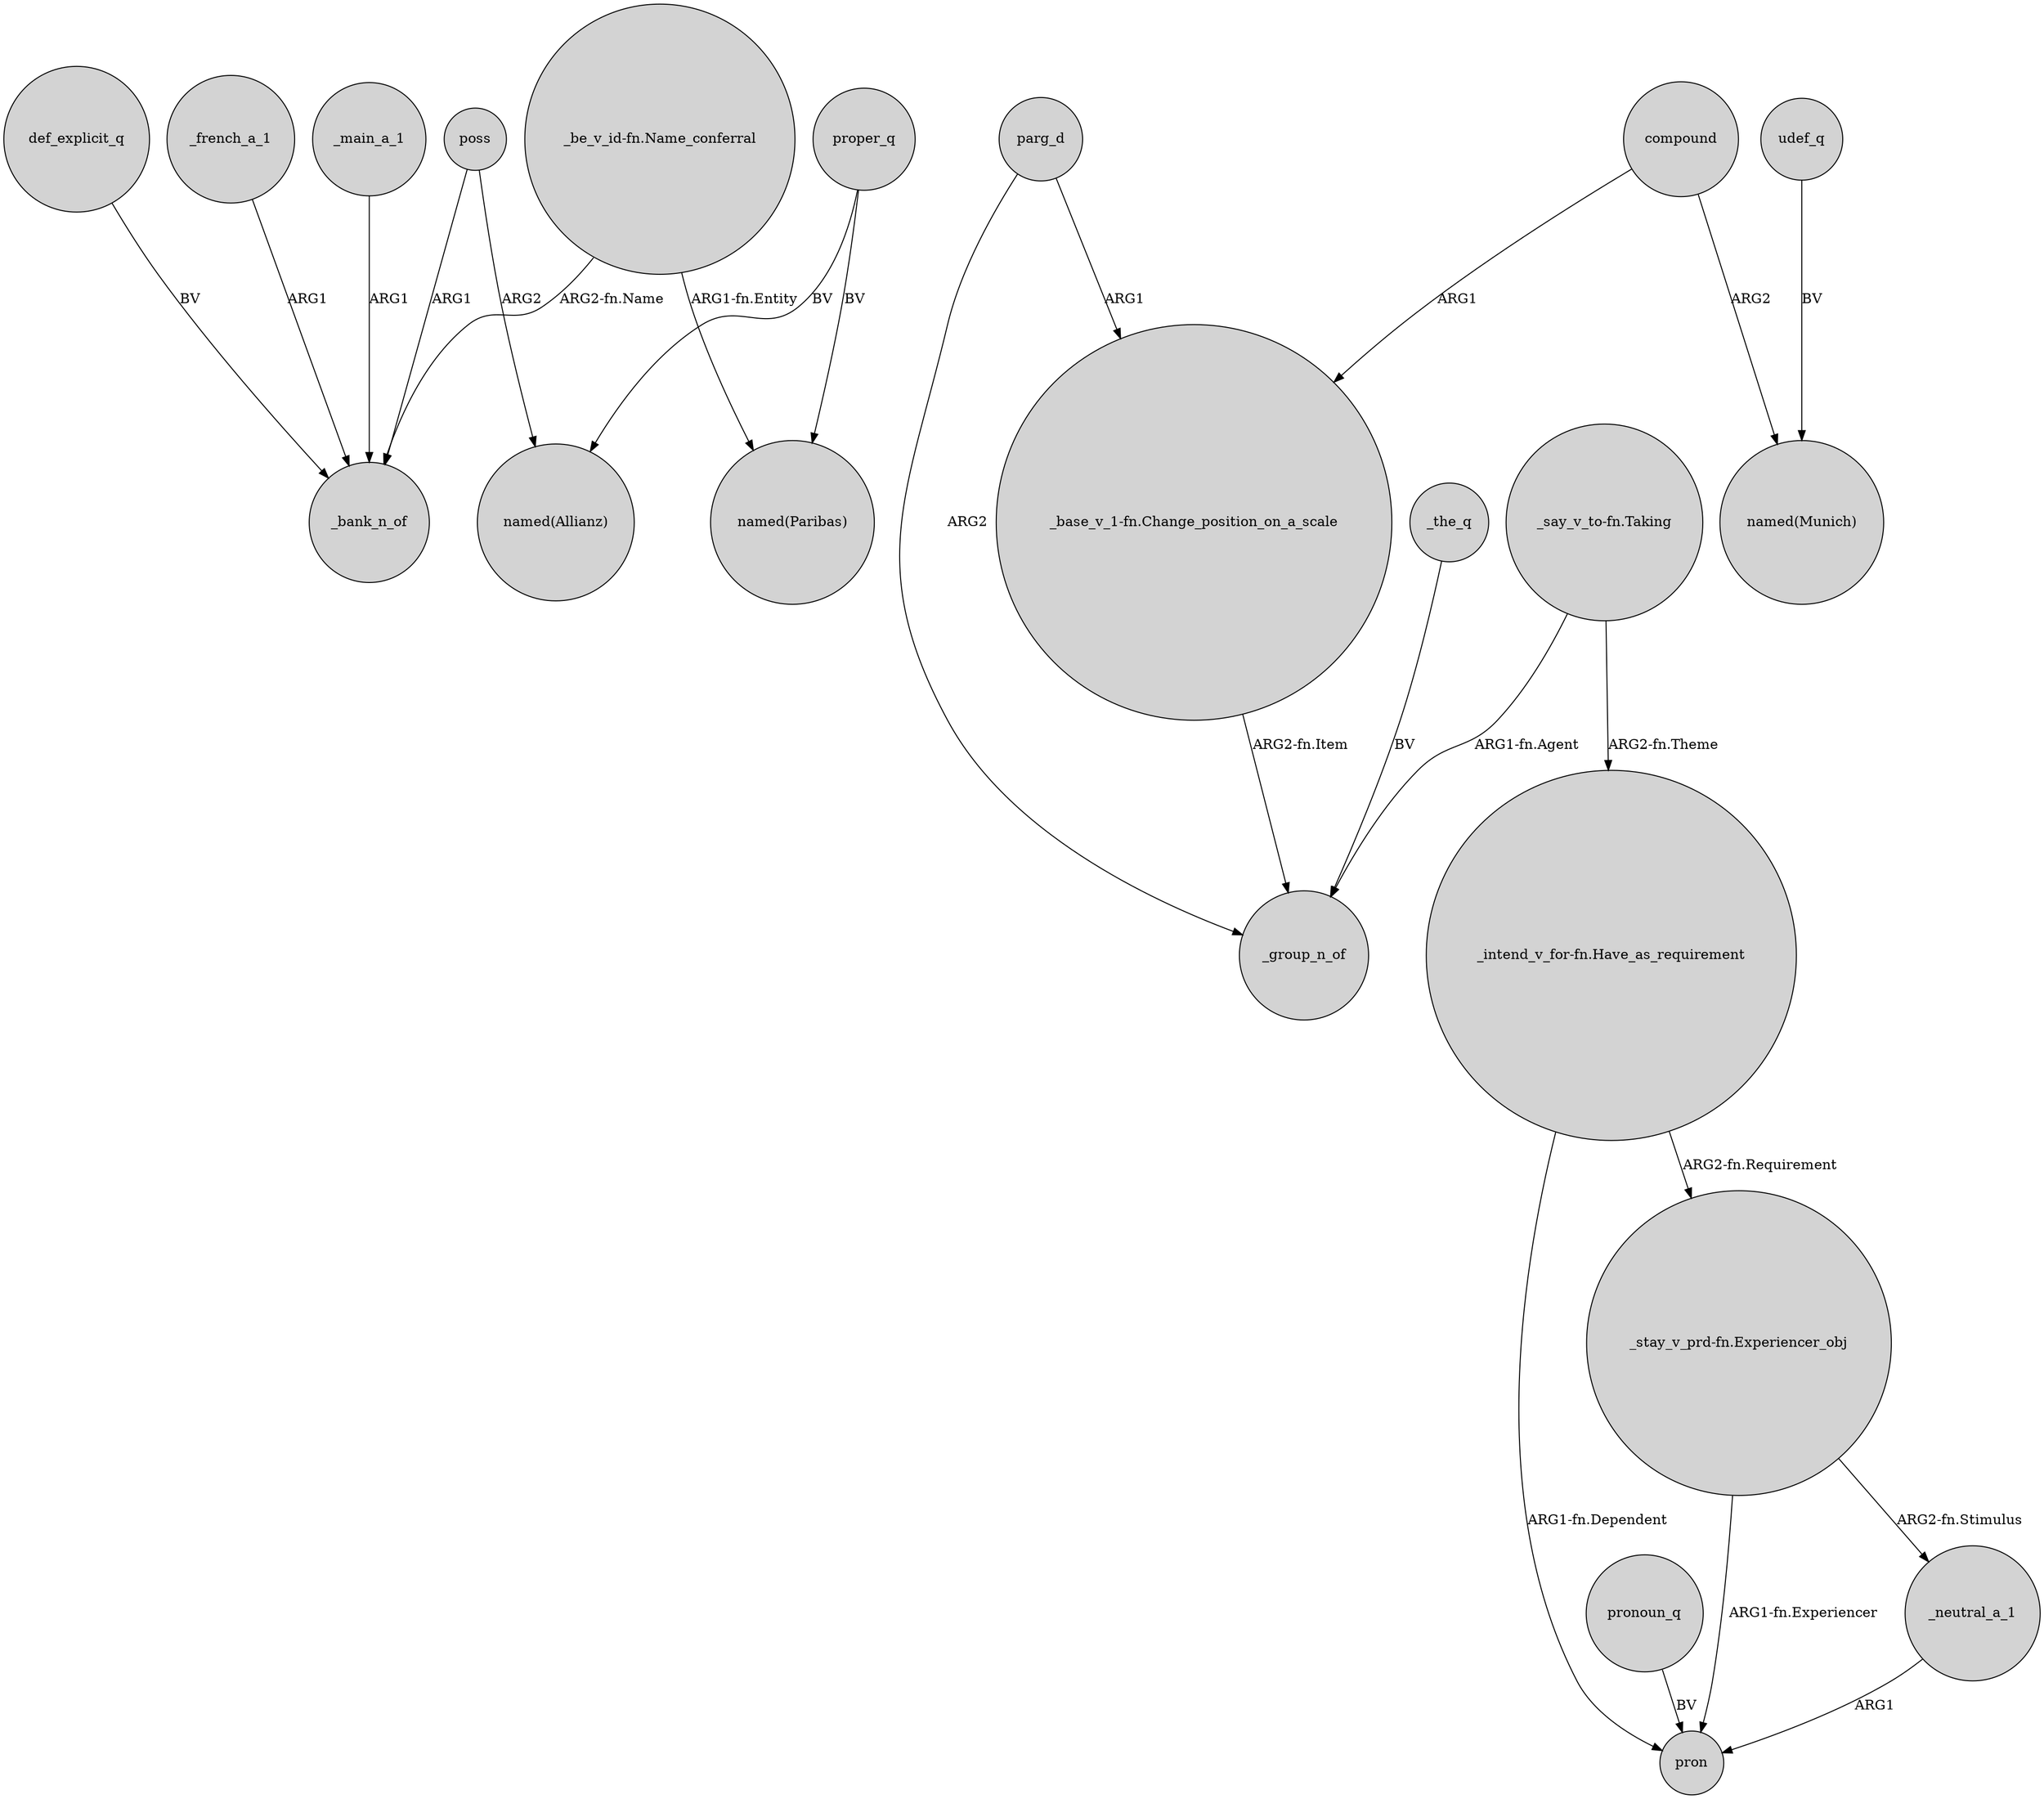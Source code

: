 digraph {
	node [shape=circle style=filled]
	_main_a_1 -> _bank_n_of [label=ARG1]
	def_explicit_q -> _bank_n_of [label=BV]
	parg_d -> "_base_v_1-fn.Change_position_on_a_scale" [label=ARG1]
	proper_q -> "named(Paribas)" [label=BV]
	"_base_v_1-fn.Change_position_on_a_scale" -> _group_n_of [label="ARG2-fn.Item"]
	"_say_v_to-fn.Taking" -> "_intend_v_for-fn.Have_as_requirement" [label="ARG2-fn.Theme"]
	compound -> "named(Munich)" [label=ARG2]
	"_say_v_to-fn.Taking" -> _group_n_of [label="ARG1-fn.Agent"]
	proper_q -> "named(Allianz)" [label=BV]
	"_intend_v_for-fn.Have_as_requirement" -> pron [label="ARG1-fn.Dependent"]
	parg_d -> _group_n_of [label=ARG2]
	pronoun_q -> pron [label=BV]
	poss -> _bank_n_of [label=ARG1]
	"_stay_v_prd-fn.Experiencer_obj" -> pron [label="ARG1-fn.Experiencer"]
	"_be_v_id-fn.Name_conferral" -> _bank_n_of [label="ARG2-fn.Name"]
	poss -> "named(Allianz)" [label=ARG2]
	_french_a_1 -> _bank_n_of [label=ARG1]
	_the_q -> _group_n_of [label=BV]
	_neutral_a_1 -> pron [label=ARG1]
	compound -> "_base_v_1-fn.Change_position_on_a_scale" [label=ARG1]
	"_be_v_id-fn.Name_conferral" -> "named(Paribas)" [label="ARG1-fn.Entity"]
	"_intend_v_for-fn.Have_as_requirement" -> "_stay_v_prd-fn.Experiencer_obj" [label="ARG2-fn.Requirement"]
	udef_q -> "named(Munich)" [label=BV]
	"_stay_v_prd-fn.Experiencer_obj" -> _neutral_a_1 [label="ARG2-fn.Stimulus"]
}
